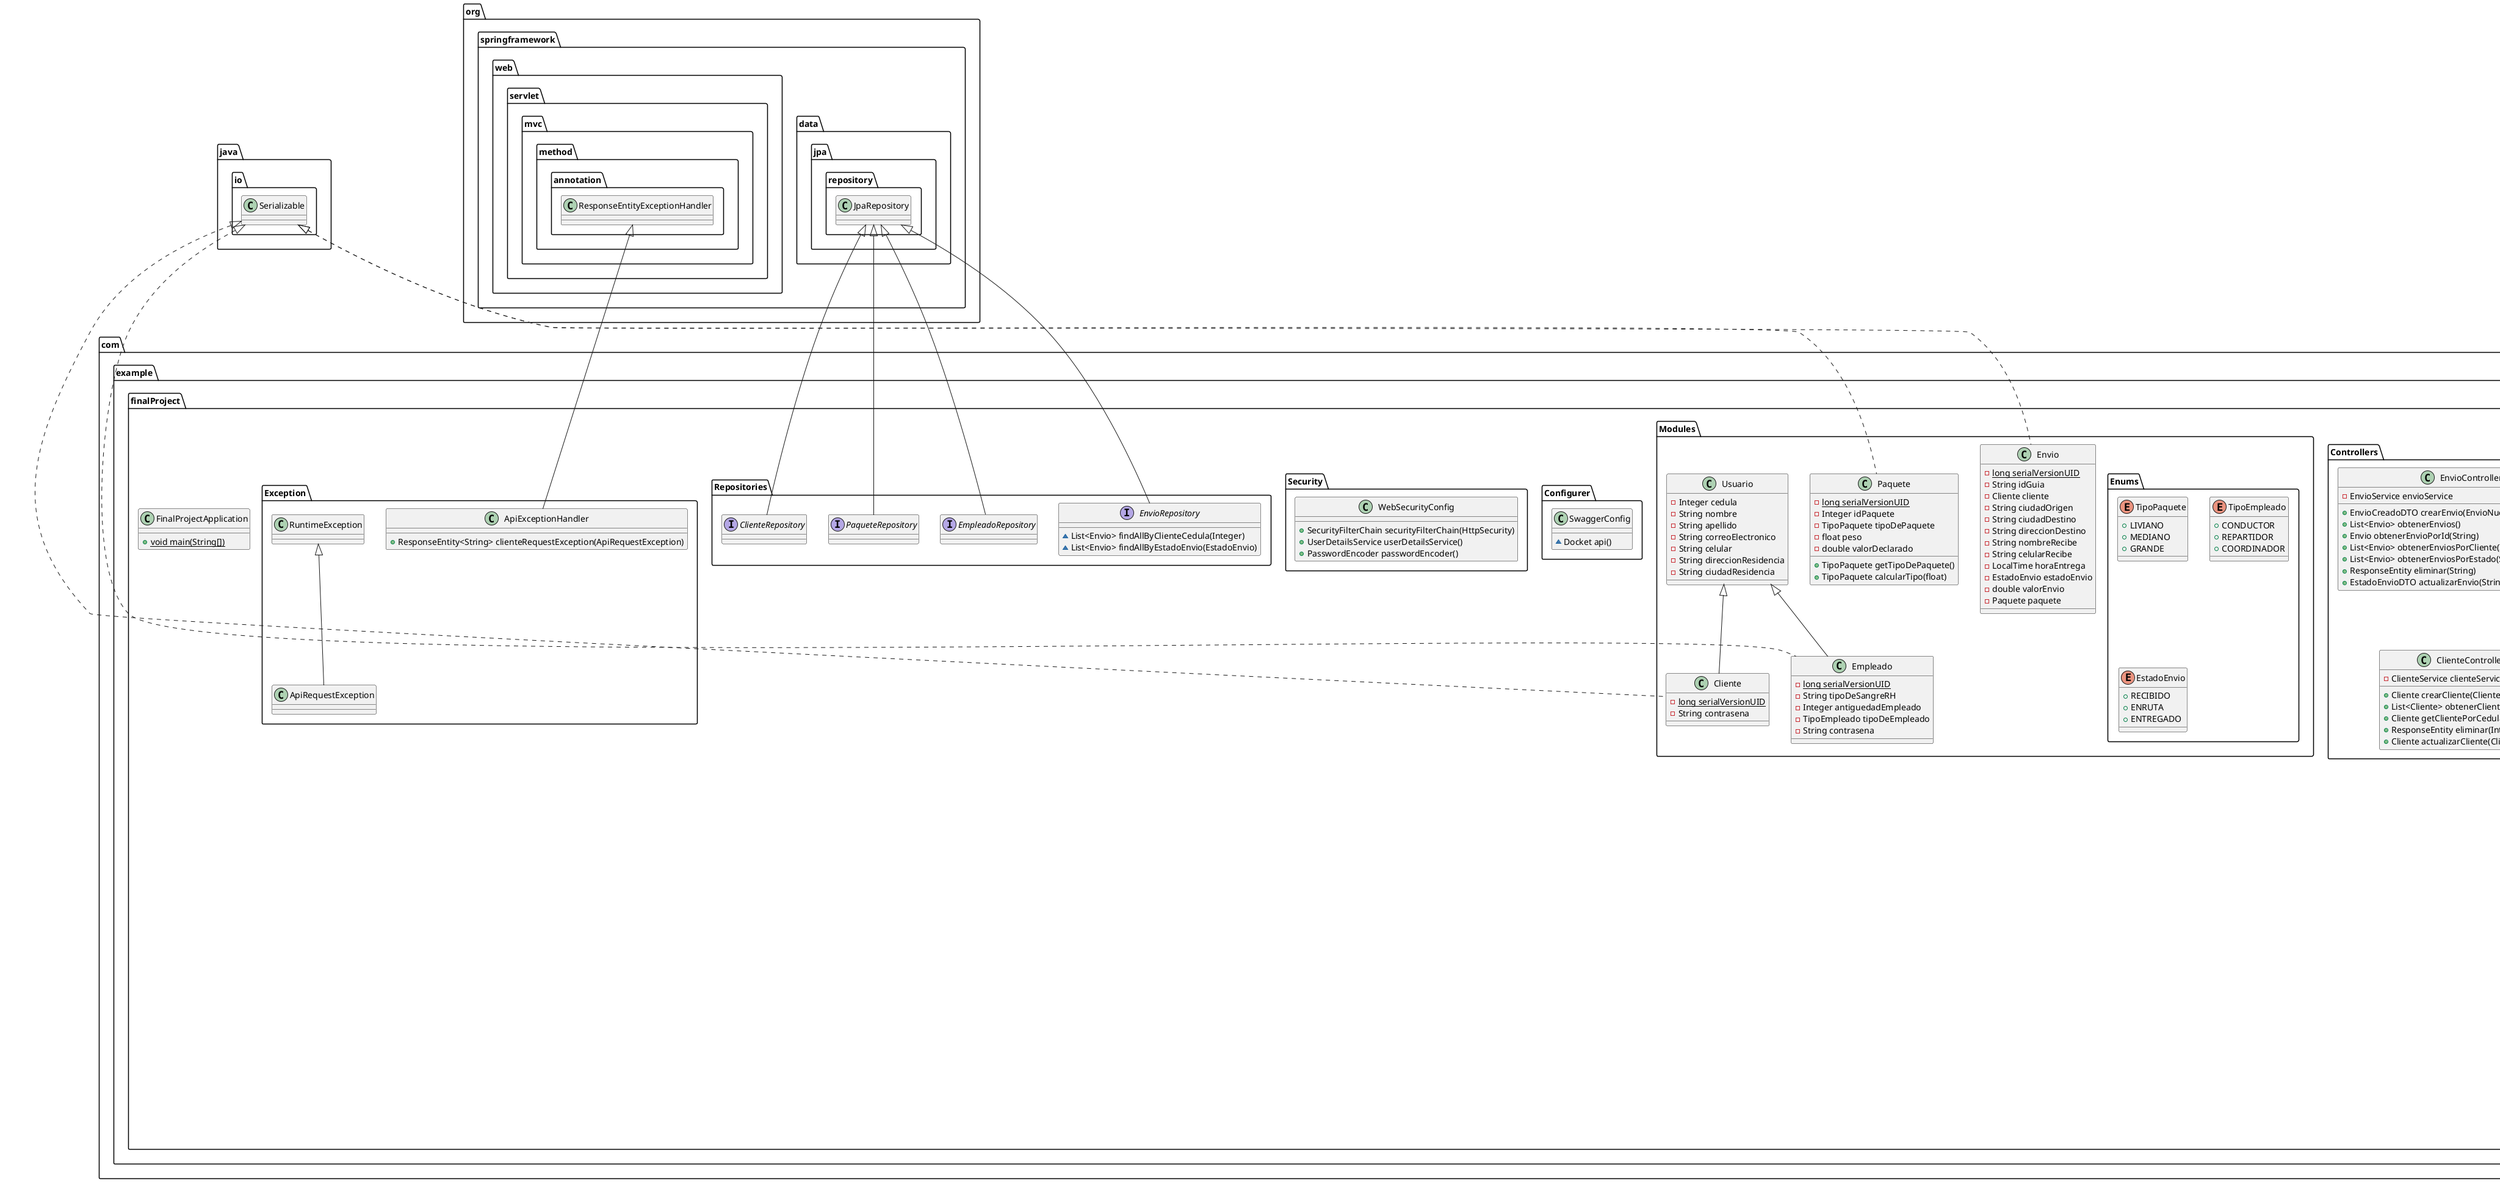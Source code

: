 @startuml
class com.example.finalProject.DTO.EnvioNuevoDTO {
- Integer cedula
- String ciudadOrigen
- String ciudadDestino
- String direccionDestino
- String nombreRecibe
- String celularRecibe
- double valorDeclarado
- float peso
}
class com.example.finalProject.Controllers.EnvioController {
- EnvioService envioService
+ EnvioCreadoDTO crearEnvio(EnvioNuevoDTO)
+ List<Envio> obtenerEnvios()
+ Envio obtenerEnvioPorId(String)
+ List<Envio> obtenerEnviosPorCliente(Integer)
+ List<Envio> obtenerEnviosPorEstado(String,Integer)
+ ResponseEntity eliminar(String)
+ EstadoEnvioDTO actualizarEnvio(String,CambioEnvioDTO)
}
class com.example.finalProject.DTO.CambioEnvioDTO {
- String estadoEnvio
- Integer cedulaEmpleado
}
class com.example.finalProject.Modules.Cliente {
- {static} long serialVersionUID
- String contrasena
}
class com.example.finalProject.Services.ClienteService {
- ClienteRepository clienteRepository
+ boolean verificarClienteExiste(Integer)
+ Cliente crearCliente(Cliente)
+ List<Cliente> obtenerClientes()
+ Cliente obtenerClienteCedula(Integer)
+ Cliente actualizarCliente(Cliente)
+ ResponseEntity eliminar(Integer)
+ boolean validateEmail(String)
}
enum com.example.finalProject.Modules.Enums.TipoPaquete {
+  LIVIANO
+  MEDIANO
+  GRANDE
}
enum com.example.finalProject.Modules.Enums.TipoEmpleado {
+  CONDUCTOR
+  REPARTIDOR
+  COORDINADOR
}
class com.example.finalProject.Configurer.SwaggerConfig {
~ Docket api()
}
enum com.example.finalProject.Modules.Enums.EstadoEnvio {
+  RECIBIDO
+  ENRUTA
+  ENTREGADO
}
class com.example.finalProject.Security.WebSecurityConfig {
+ SecurityFilterChain securityFilterChain(HttpSecurity)
+ UserDetailsService userDetailsService()
+ PasswordEncoder passwordEncoder()
}
class com.example.finalProject.Controllers.EmpleadoController {
- EmpleadoService empleadoService
+ Empleado crearEmpleado(Empleado)
+ List<Empleado> obtenerEmpleados()
+ Empleado obtenerEmpleadoPorCedula(Integer)
+ ResponseEntity eliminarEmpleado(Integer)
+ Empleado actualizarEmpleado(Empleado)
}
class com.example.finalProject.DTO.EnvioCreadoDTO {
- String idGuia
- EstadoEnvio estadoEnvio
}
interface com.example.finalProject.Repositories.EnvioRepository {
~ List<Envio> findAllByClienteCedula(Integer)
~ List<Envio> findAllByEstadoEnvio(EstadoEnvio)
}
class com.example.finalProject.Services.EmpleadoService {
- EmpleadoRepository empleadoRepository
+ List<Empleado> obtenerEmpleados()
+ boolean verificarEmpleadoExiste(Integer)
+ Empleado crearEmpleado(Empleado)
+ Empleado obtenerEmpleadoCedula(Integer)
+ Empleado actualizarEmpleado(Empleado)
+ ResponseEntity eliminar(Integer)
+ boolean validateEmail(String)
}
class com.example.finalProject.Modules.Envio {
- {static} long serialVersionUID
- String idGuia
- Cliente cliente
- String ciudadOrigen
- String ciudadDestino
- String direccionDestino
- String nombreRecibe
- String celularRecibe
- LocalTime horaEntrega
- EstadoEnvio estadoEnvio
- double valorEnvio
- Paquete paquete
}
class com.example.finalProject.Modules.Paquete {
- {static} long serialVersionUID
- Integer idPaquete
- TipoPaquete tipoDePaquete
- float peso
- double valorDeclarado
+ TipoPaquete getTipoDePaquete()
+ TipoPaquete calcularTipo(float)
}
class com.example.finalProject.Exception.ApiExceptionHandler {
+ ResponseEntity<String> clienteRequestException(ApiRequestException)
}
class com.example.finalProject.Modules.Empleado {
- {static} long serialVersionUID
- String tipoDeSangreRH
- Integer antiguedadEmpleado
- TipoEmpleado tipoDeEmpleado
- String contrasena
}
class com.example.finalProject.DTO.EstadoEnvioDTO {
- String idGuia
- EstadoEnvio ultimoEstado
}
class com.example.finalProject.FinalProjectApplication {
+ {static} void main(String[])
}
interface com.example.finalProject.Repositories.EmpleadoRepository {
}
interface com.example.finalProject.Repositories.PaqueteRepository {
}
class com.example.finalProject.Controllers.ClienteController {
- ClienteService clienteService
+ Cliente crearCliente(Cliente)
+ List<Cliente> obtenerClientes()
+ Cliente getClientePorCedula(Integer)
+ ResponseEntity eliminar(Integer)
+ Cliente actualizarCliente(Cliente)
}
class com.example.finalProject.Services.EnvioService {
- EnvioRepository envioRepository
- EmpleadoRepository empleadoRepository
- ClienteRepository clienteRepository
- PaqueteRepository paqueteRepository
+ List<Envio> obtenerEnvios()
+ EnvioCreadoDTO crearEnvio(EnvioNuevoDTO)
+ Envio obtenerEnvio(String)
+ List<Envio> obtenerEnviosPorCedula(Integer)
+ List<Envio> obtenerEnviosPorEstado(String,Integer)
+ ResponseEntity eliminar(String)
+ EstadoEnvioDTO actualizarEstado(String,String,Integer)
+ double calcularValor(TipoPaquete)
}
interface com.example.finalProject.Repositories.ClienteRepository {
}
class com.example.finalProject.Exception.ApiRequestException {
}
class com.example.finalProject.Modules.Usuario {
- Integer cedula
- String nombre
- String apellido
- String correoElectronico
- String celular
- String direccionResidencia
- String ciudadResidencia
}


java.io.Serializable <|.. com.example.finalProject.Modules.Cliente
com.example.finalProject.Modules.Usuario <|-- com.example.finalProject.Modules.Cliente
org.springframework.data.jpa.repository.JpaRepository <|-- com.example.finalProject.Repositories.EnvioRepository
java.io.Serializable <|.. com.example.finalProject.Modules.Envio
java.io.Serializable <|.. com.example.finalProject.Modules.Paquete
org.springframework.web.servlet.mvc.method.annotation.ResponseEntityExceptionHandler <|-- com.example.finalProject.Exception.ApiExceptionHandler
java.io.Serializable <|.. com.example.finalProject.Modules.Empleado
com.example.finalProject.Modules.Usuario <|-- com.example.finalProject.Modules.Empleado
org.springframework.data.jpa.repository.JpaRepository <|-- com.example.finalProject.Repositories.EmpleadoRepository
org.springframework.data.jpa.repository.JpaRepository <|-- com.example.finalProject.Repositories.PaqueteRepository
org.springframework.data.jpa.repository.JpaRepository <|-- com.example.finalProject.Repositories.ClienteRepository
com.example.finalProject.Exception.RuntimeException <|-- com.example.finalProject.Exception.ApiRequestException
@enduml